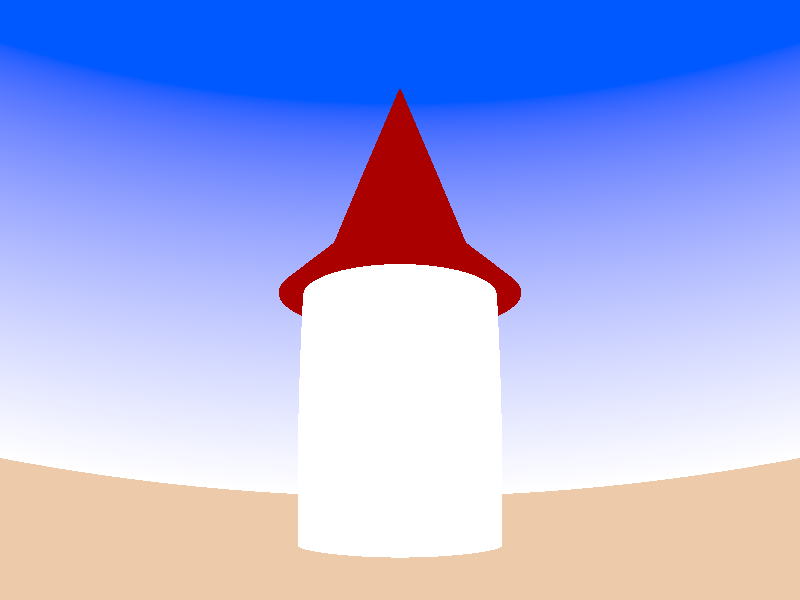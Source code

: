 // POV-Ray 3.7 Scene File "povctw_1.pov"
// author: Friedrich A. Lohmueller, 2005/Aug-2009/Jan-2011
// email: Friedrich.Lohmueller_at_t-online.de
// homepage: http://www.f-lohmueller.de
//
#version 3.7;
global_settings{ assumed_gamma 1.0 }
#default{ finish{ ambient 0.1 diffuse 0.9 }} 

#include "colors.inc"
#include "textures.inc"
// camera -----------------------------------------------------
#declare Camera_0 = camera {ultra_wide_angle angle 75       
                            location  <0.0 , 1.0 ,-12.0>
                            right x*image_width/image_height
                            look_at <0.0 , 5.0 , 0.0>}
#declare Camera_1 = camera {ultra_wide_angle angle 60       
                            location   <-9.0 ,15.0 ,-9.0>
                            right x*image_width/image_height
                            look_at   <0.0 , 5.0 , 0.0>}
camera{Camera_0} 
// sun --------------------------------------------------------
light_source{<1500,2500,-2500> color White}
// sky ---------------------------------------------------------------------
sky_sphere { pigment { gradient <0,1,0>
                       color_map { [0.00 rgb <1.0,1.0,1.0>]
                                   [0.30 rgb <0.0,0.1,1.0>]
                                   [0.70 rgb <0.0,0.1,1.0>]
                                   [1.00 rgb <1.0,1.0,1.0>] 
                                 } 
                       scale 2         
                     } // end of pigment
           } //end of skysphere
// fog ---------------------------------------------------------------------
fog{fog_type   2
    distance   150
    color      White
    fog_offset 0.1
    fog_alt    3.0
    turbulence 0.8}
// ground ------------------------------------------------------------------
plane{ <0,1,0>, 0 
       texture{ pigment { color rgb <0.85,0.6,0.4>}
                normal  { bumps 0.75 scale 0.025  }
                finish  { phong 0.1 } 
              } // end of texture
     } // end of plane
//--------------------------------------------------------------------------
//---------------------------- objects in scene ----------------------------
//--------------------------------------------------------------------------
//        ............. Turm - tower ...................

cylinder {<0,0,0>,<0,5,0>,2
          texture{pigment{ color White}
                  finish { phong 1}}}
cone{<0,0,0>,2.5,<0,2.5,0>,0  translate<0,5,0>
          texture{pigment{ color rgb<0.4,0.0,0.0>}
                  finish { phong 1}}}
cone{<0,0,0>,1.8,<0,5.5,0>,0  translate<0,5,0>
          texture{pigment{ color rgb<0.4,0.0,0.0>}
                  finish { phong 1}}}
//--------------------------------------------------------end--
